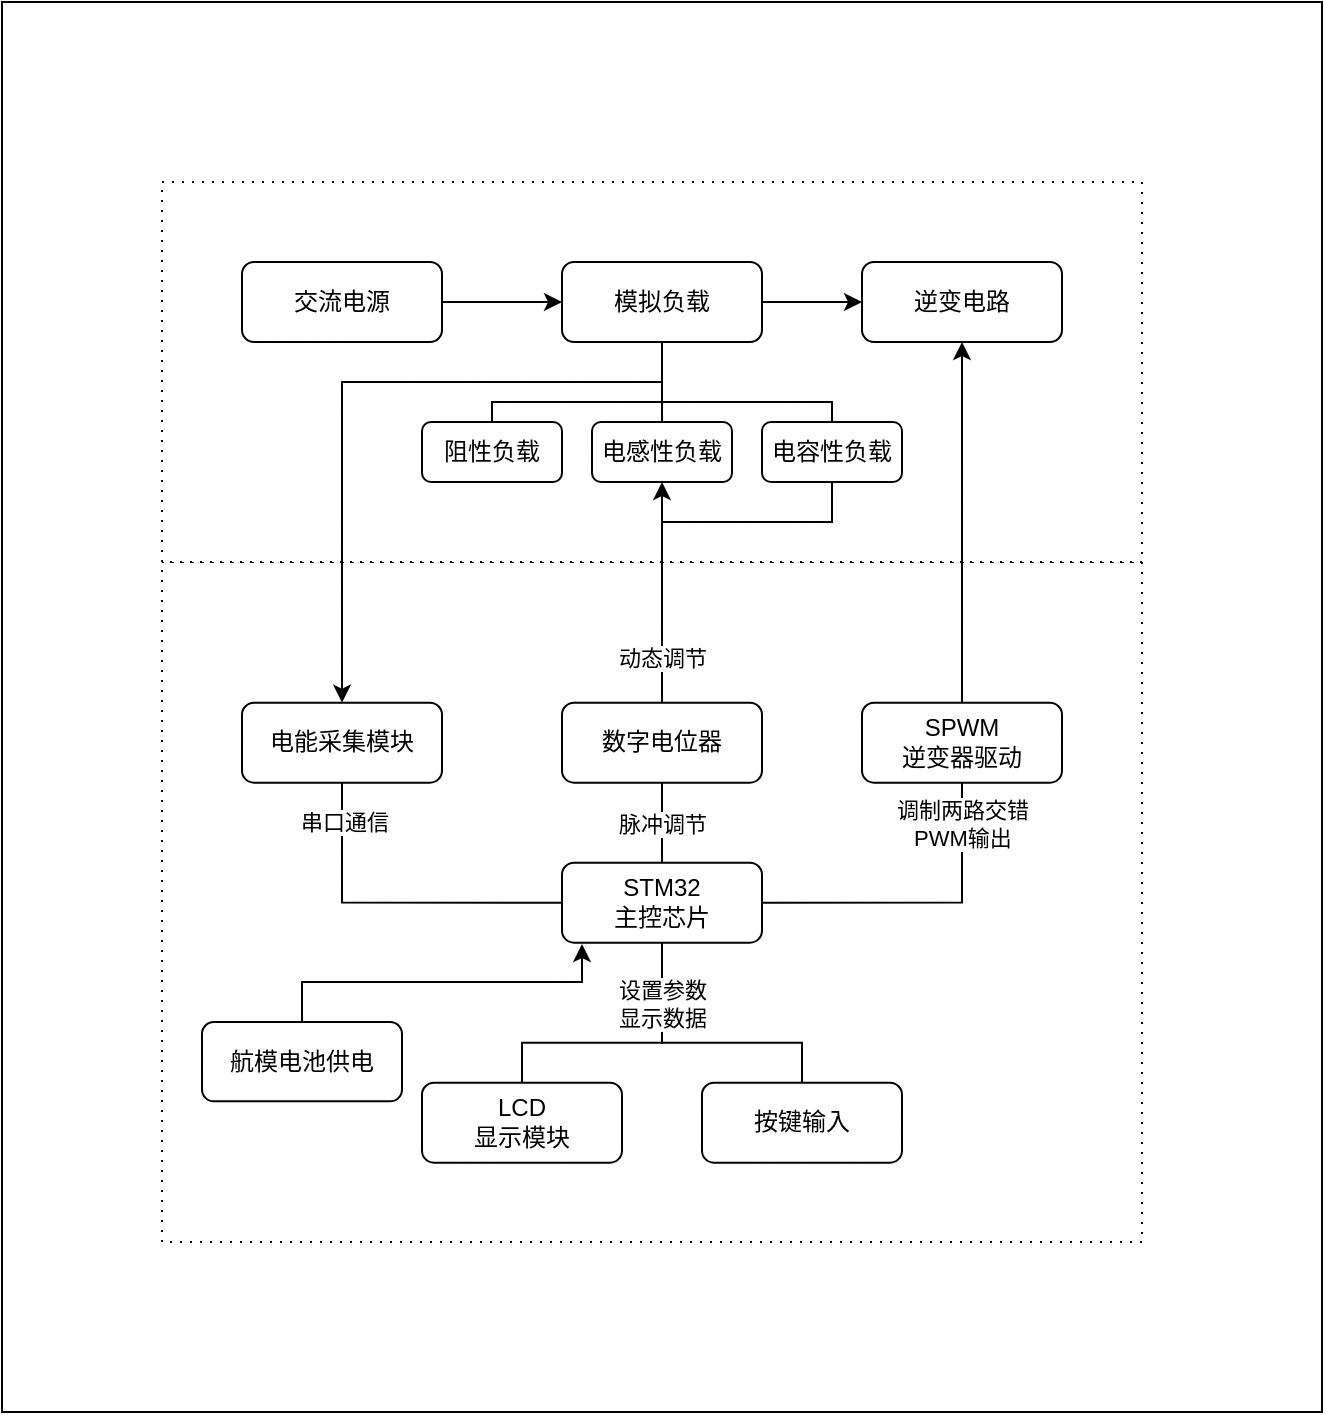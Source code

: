 <mxfile version="15.4.0" type="device"><diagram id="6u0SyL8QSmJ4pq2gtPyf" name="第 1 页"><mxGraphModel dx="1422" dy="2001" grid="1" gridSize="10" guides="1" tooltips="1" connect="1" arrows="1" fold="1" page="1" pageScale="1" pageWidth="827" pageHeight="1169" math="0" shadow="0"><root><mxCell id="0"/><mxCell id="1" parent="0"/><mxCell id="6gWqnSXJdVd5_tpndAsc-22" value="" style="rounded=0;whiteSpace=wrap;html=1;" parent="1" vertex="1"><mxGeometry x="60" y="-120" width="660" height="705" as="geometry"/></mxCell><mxCell id="y-WArsdv3Na0ZSsZRljL-84" value="" style="verticalLabelPosition=bottom;verticalAlign=top;html=1;shape=mxgraph.basic.patternFillRect;fillStyle=diag;step=5;fillStrokeWidth=0.2;fillStrokeColor=#dddddd;strokeWidth=1;dashed=1;dashPattern=1 4;" parent="1" vertex="1"><mxGeometry x="140" y="160" width="490" height="340" as="geometry"/></mxCell><mxCell id="y-WArsdv3Na0ZSsZRljL-83" value="" style="verticalLabelPosition=bottom;verticalAlign=top;html=1;shape=mxgraph.basic.patternFillRect;fillStyle=diag;step=5;fillStrokeWidth=0.2;fillStrokeColor=#dddddd;strokeWidth=1;dashed=1;dashPattern=1 4;" parent="1" vertex="1"><mxGeometry x="140" y="-30" width="490" height="190" as="geometry"/></mxCell><mxCell id="0TeG4JvP4aIrfs--bJQc-12" style="edgeStyle=orthogonalEdgeStyle;rounded=0;orthogonalLoop=1;jettySize=auto;html=1;exitX=1;exitY=0.5;exitDx=0;exitDy=0;entryX=0;entryY=0.5;entryDx=0;entryDy=0;endArrow=classic;endFill=1;" edge="1" parent="1" source="6gWqnSXJdVd5_tpndAsc-2" target="6gWqnSXJdVd5_tpndAsc-4"><mxGeometry relative="1" as="geometry"/></mxCell><mxCell id="6gWqnSXJdVd5_tpndAsc-2" value="&lt;span&gt;交流电源&lt;/span&gt;" style="rounded=1;whiteSpace=wrap;html=1;" parent="1" vertex="1"><mxGeometry x="180" y="10" width="100" height="40" as="geometry"/></mxCell><mxCell id="y-WArsdv3Na0ZSsZRljL-35" style="edgeStyle=orthogonalEdgeStyle;rounded=0;orthogonalLoop=1;jettySize=auto;html=1;exitX=0.5;exitY=1;exitDx=0;exitDy=0;entryX=0.5;entryY=0;entryDx=0;entryDy=0;endArrow=none;endFill=0;" parent="1" source="6gWqnSXJdVd5_tpndAsc-4" target="y-WArsdv3Na0ZSsZRljL-33" edge="1"><mxGeometry relative="1" as="geometry"/></mxCell><mxCell id="y-WArsdv3Na0ZSsZRljL-37" style="edgeStyle=orthogonalEdgeStyle;rounded=0;orthogonalLoop=1;jettySize=auto;html=1;exitX=0.5;exitY=1;exitDx=0;exitDy=0;entryX=0.5;entryY=0;entryDx=0;entryDy=0;endArrow=none;endFill=0;" parent="1" source="6gWqnSXJdVd5_tpndAsc-4" target="y-WArsdv3Na0ZSsZRljL-32" edge="1"><mxGeometry relative="1" as="geometry"><Array as="points"><mxPoint x="390" y="80"/><mxPoint x="305" y="80"/></Array></mxGeometry></mxCell><mxCell id="y-WArsdv3Na0ZSsZRljL-38" style="edgeStyle=orthogonalEdgeStyle;rounded=0;orthogonalLoop=1;jettySize=auto;html=1;exitX=0.5;exitY=1;exitDx=0;exitDy=0;entryX=0.5;entryY=0;entryDx=0;entryDy=0;endArrow=none;endFill=0;" parent="1" source="6gWqnSXJdVd5_tpndAsc-4" target="y-WArsdv3Na0ZSsZRljL-34" edge="1"><mxGeometry relative="1" as="geometry"><Array as="points"><mxPoint x="390" y="80"/><mxPoint x="475" y="80"/></Array></mxGeometry></mxCell><mxCell id="y-WArsdv3Na0ZSsZRljL-53" style="edgeStyle=orthogonalEdgeStyle;rounded=0;orthogonalLoop=1;jettySize=auto;html=1;exitX=0.25;exitY=1;exitDx=0;exitDy=0;entryX=0.5;entryY=0;entryDx=0;entryDy=0;endArrow=classic;endFill=1;" parent="1" source="6gWqnSXJdVd5_tpndAsc-4" target="y-WArsdv3Na0ZSsZRljL-49" edge="1"><mxGeometry relative="1" as="geometry"><Array as="points"><mxPoint x="390" y="50"/><mxPoint x="390" y="70"/><mxPoint x="230" y="70"/></Array></mxGeometry></mxCell><mxCell id="0TeG4JvP4aIrfs--bJQc-13" style="edgeStyle=orthogonalEdgeStyle;rounded=0;orthogonalLoop=1;jettySize=auto;html=1;exitX=1;exitY=0.5;exitDx=0;exitDy=0;entryX=0;entryY=0.5;entryDx=0;entryDy=0;endArrow=classic;endFill=1;" edge="1" parent="1" source="6gWqnSXJdVd5_tpndAsc-4" target="6gWqnSXJdVd5_tpndAsc-12"><mxGeometry relative="1" as="geometry"/></mxCell><mxCell id="6gWqnSXJdVd5_tpndAsc-4" value="模拟负载" style="rounded=1;whiteSpace=wrap;html=1;" parent="1" vertex="1"><mxGeometry x="340" y="10" width="100" height="40" as="geometry"/></mxCell><mxCell id="6gWqnSXJdVd5_tpndAsc-12" value="逆变电路" style="rounded=1;whiteSpace=wrap;html=1;" parent="1" vertex="1"><mxGeometry x="490" y="10" width="100" height="40" as="geometry"/></mxCell><mxCell id="y-WArsdv3Na0ZSsZRljL-24" style="edgeStyle=orthogonalEdgeStyle;rounded=0;orthogonalLoop=1;jettySize=auto;html=1;exitX=0.5;exitY=0;exitDx=0;exitDy=0;entryX=0.5;entryY=1;entryDx=0;entryDy=0;endArrow=none;endFill=0;" parent="1" source="6gWqnSXJdVd5_tpndAsc-13" target="6gWqnSXJdVd5_tpndAsc-18" edge="1"><mxGeometry relative="1" as="geometry"/></mxCell><mxCell id="y-WArsdv3Na0ZSsZRljL-26" value="脉冲调节" style="edgeLabel;html=1;align=center;verticalAlign=middle;resizable=0;points=[];" parent="y-WArsdv3Na0ZSsZRljL-24" vertex="1" connectable="0"><mxGeometry x="-0.639" y="1" relative="1" as="geometry"><mxPoint x="1" y="-13" as="offset"/></mxGeometry></mxCell><mxCell id="y-WArsdv3Na0ZSsZRljL-28" style="edgeStyle=orthogonalEdgeStyle;rounded=0;orthogonalLoop=1;jettySize=auto;html=1;exitX=1;exitY=0.5;exitDx=0;exitDy=0;entryX=0.5;entryY=1;entryDx=0;entryDy=0;endArrow=none;endFill=0;" parent="1" source="6gWqnSXJdVd5_tpndAsc-13" target="y-WArsdv3Na0ZSsZRljL-20" edge="1"><mxGeometry relative="1" as="geometry"><Array as="points"><mxPoint x="540" y="330.33"/></Array></mxGeometry></mxCell><mxCell id="y-WArsdv3Na0ZSsZRljL-30" value="调制两路交错&lt;br&gt;PWM输出" style="edgeLabel;html=1;align=center;verticalAlign=middle;resizable=0;points=[];" parent="y-WArsdv3Na0ZSsZRljL-28" vertex="1" connectable="0"><mxGeometry x="0.301" relative="1" as="geometry"><mxPoint y="-36" as="offset"/></mxGeometry></mxCell><mxCell id="y-WArsdv3Na0ZSsZRljL-60" style="edgeStyle=orthogonalEdgeStyle;rounded=0;orthogonalLoop=1;jettySize=auto;html=1;exitX=0.5;exitY=1;exitDx=0;exitDy=0;entryX=0.5;entryY=0;entryDx=0;entryDy=0;endArrow=none;endFill=0;" parent="1" source="6gWqnSXJdVd5_tpndAsc-13" target="y-WArsdv3Na0ZSsZRljL-5" edge="1"><mxGeometry relative="1" as="geometry"><Array as="points"><mxPoint x="390" y="400.33"/><mxPoint x="320" y="400.33"/></Array></mxGeometry></mxCell><mxCell id="y-WArsdv3Na0ZSsZRljL-65" style="edgeStyle=orthogonalEdgeStyle;rounded=0;orthogonalLoop=1;jettySize=auto;html=1;exitX=0;exitY=0.5;exitDx=0;exitDy=0;entryX=0.5;entryY=1;entryDx=0;entryDy=0;endArrow=none;endFill=0;" parent="1" source="6gWqnSXJdVd5_tpndAsc-13" target="y-WArsdv3Na0ZSsZRljL-49" edge="1"><mxGeometry relative="1" as="geometry"/></mxCell><mxCell id="y-WArsdv3Na0ZSsZRljL-66" value="串口通信" style="edgeLabel;html=1;align=center;verticalAlign=middle;resizable=0;points=[];" parent="y-WArsdv3Na0ZSsZRljL-65" vertex="1" connectable="0"><mxGeometry x="0.768" y="-1" relative="1" as="geometry"><mxPoint as="offset"/></mxGeometry></mxCell><mxCell id="6gWqnSXJdVd5_tpndAsc-13" value="STM32&lt;br&gt;主控芯片" style="rounded=1;whiteSpace=wrap;html=1;" parent="1" vertex="1"><mxGeometry x="340" y="310.33" width="100" height="40" as="geometry"/></mxCell><mxCell id="y-WArsdv3Na0ZSsZRljL-39" style="edgeStyle=orthogonalEdgeStyle;rounded=0;orthogonalLoop=1;jettySize=auto;html=1;exitX=0.5;exitY=0;exitDx=0;exitDy=0;entryX=0.5;entryY=1;entryDx=0;entryDy=0;endArrow=classic;endFill=1;" parent="1" source="6gWqnSXJdVd5_tpndAsc-18" target="y-WArsdv3Na0ZSsZRljL-33" edge="1"><mxGeometry relative="1" as="geometry"/></mxCell><mxCell id="6gWqnSXJdVd5_tpndAsc-18" value="数字电位器" style="rounded=1;whiteSpace=wrap;html=1;" parent="1" vertex="1"><mxGeometry x="340" y="230.33" width="100" height="40" as="geometry"/></mxCell><mxCell id="y-WArsdv3Na0ZSsZRljL-5" value="LCD&lt;br&gt;显示模块" style="rounded=1;whiteSpace=wrap;html=1;" parent="1" vertex="1"><mxGeometry x="270" y="420.33" width="100" height="40" as="geometry"/></mxCell><mxCell id="y-WArsdv3Na0ZSsZRljL-56" style="edgeStyle=orthogonalEdgeStyle;rounded=0;orthogonalLoop=1;jettySize=auto;html=1;exitX=0.5;exitY=0;exitDx=0;exitDy=0;entryX=0.5;entryY=1;entryDx=0;entryDy=0;endArrow=none;endFill=0;" parent="1" source="y-WArsdv3Na0ZSsZRljL-6" target="6gWqnSXJdVd5_tpndAsc-13" edge="1"><mxGeometry relative="1" as="geometry"><Array as="points"><mxPoint x="460" y="400.33"/><mxPoint x="390" y="400.33"/></Array></mxGeometry></mxCell><mxCell id="y-WArsdv3Na0ZSsZRljL-64" value="设置参数&lt;br&gt;显示数据" style="edgeLabel;html=1;align=center;verticalAlign=middle;resizable=0;points=[];" parent="y-WArsdv3Na0ZSsZRljL-56" vertex="1" connectable="0"><mxGeometry x="0.702" y="-1" relative="1" as="geometry"><mxPoint x="-1" y="9" as="offset"/></mxGeometry></mxCell><mxCell id="y-WArsdv3Na0ZSsZRljL-6" value="按键输入" style="rounded=1;whiteSpace=wrap;html=1;" parent="1" vertex="1"><mxGeometry x="410" y="420.33" width="100" height="40" as="geometry"/></mxCell><mxCell id="y-WArsdv3Na0ZSsZRljL-43" style="edgeStyle=orthogonalEdgeStyle;rounded=0;orthogonalLoop=1;jettySize=auto;html=1;exitX=0.5;exitY=0;exitDx=0;exitDy=0;entryX=0.5;entryY=1;entryDx=0;entryDy=0;endArrow=classic;endFill=1;" parent="1" source="y-WArsdv3Na0ZSsZRljL-20" target="6gWqnSXJdVd5_tpndAsc-12" edge="1"><mxGeometry relative="1" as="geometry"><Array as="points"><mxPoint x="540" y="80"/><mxPoint x="540" y="80"/></Array></mxGeometry></mxCell><mxCell id="y-WArsdv3Na0ZSsZRljL-20" value="SPWM&lt;br&gt;逆变器驱动" style="rounded=1;whiteSpace=wrap;html=1;" parent="1" vertex="1"><mxGeometry x="490" y="230.33" width="100" height="40" as="geometry"/></mxCell><mxCell id="y-WArsdv3Na0ZSsZRljL-32" value="阻性负载" style="rounded=1;whiteSpace=wrap;html=1;" parent="1" vertex="1"><mxGeometry x="270" y="90" width="70" height="30" as="geometry"/></mxCell><mxCell id="y-WArsdv3Na0ZSsZRljL-33" value="电感性负载" style="rounded=1;whiteSpace=wrap;html=1;" parent="1" vertex="1"><mxGeometry x="355" y="90" width="70" height="30" as="geometry"/></mxCell><mxCell id="y-WArsdv3Na0ZSsZRljL-40" style="edgeStyle=orthogonalEdgeStyle;rounded=0;orthogonalLoop=1;jettySize=auto;html=1;exitX=0.5;exitY=1;exitDx=0;exitDy=0;entryX=0.5;entryY=0;entryDx=0;entryDy=0;endArrow=none;endFill=0;" parent="1" source="y-WArsdv3Na0ZSsZRljL-34" target="6gWqnSXJdVd5_tpndAsc-18" edge="1"><mxGeometry relative="1" as="geometry"><Array as="points"><mxPoint x="475" y="140"/><mxPoint x="390" y="140"/></Array></mxGeometry></mxCell><mxCell id="y-WArsdv3Na0ZSsZRljL-41" value="动态调节" style="edgeLabel;html=1;align=center;verticalAlign=middle;resizable=0;points=[];" parent="y-WArsdv3Na0ZSsZRljL-40" vertex="1" connectable="0"><mxGeometry x="0.793" y="-1" relative="1" as="geometry"><mxPoint x="1" y="-2" as="offset"/></mxGeometry></mxCell><mxCell id="y-WArsdv3Na0ZSsZRljL-34" value="电容性负载" style="rounded=1;whiteSpace=wrap;html=1;" parent="1" vertex="1"><mxGeometry x="440" y="90" width="70" height="30" as="geometry"/></mxCell><mxCell id="y-WArsdv3Na0ZSsZRljL-49" value="电能采集模块" style="rounded=1;whiteSpace=wrap;html=1;" parent="1" vertex="1"><mxGeometry x="180" y="230.33" width="100" height="40" as="geometry"/></mxCell><mxCell id="0TeG4JvP4aIrfs--bJQc-16" style="edgeStyle=orthogonalEdgeStyle;rounded=0;orthogonalLoop=1;jettySize=auto;html=1;exitX=0.5;exitY=0;exitDx=0;exitDy=0;endArrow=classic;endFill=1;" edge="1" parent="1" source="0TeG4JvP4aIrfs--bJQc-1"><mxGeometry relative="1" as="geometry"><mxPoint x="350" y="351" as="targetPoint"/><Array as="points"><mxPoint x="210" y="370"/><mxPoint x="350" y="370"/></Array></mxGeometry></mxCell><mxCell id="0TeG4JvP4aIrfs--bJQc-1" value="航模电池供电" style="rounded=1;whiteSpace=wrap;html=1;" vertex="1" parent="1"><mxGeometry x="160" y="390.0" width="100" height="39.67" as="geometry"/></mxCell></root></mxGraphModel></diagram></mxfile>